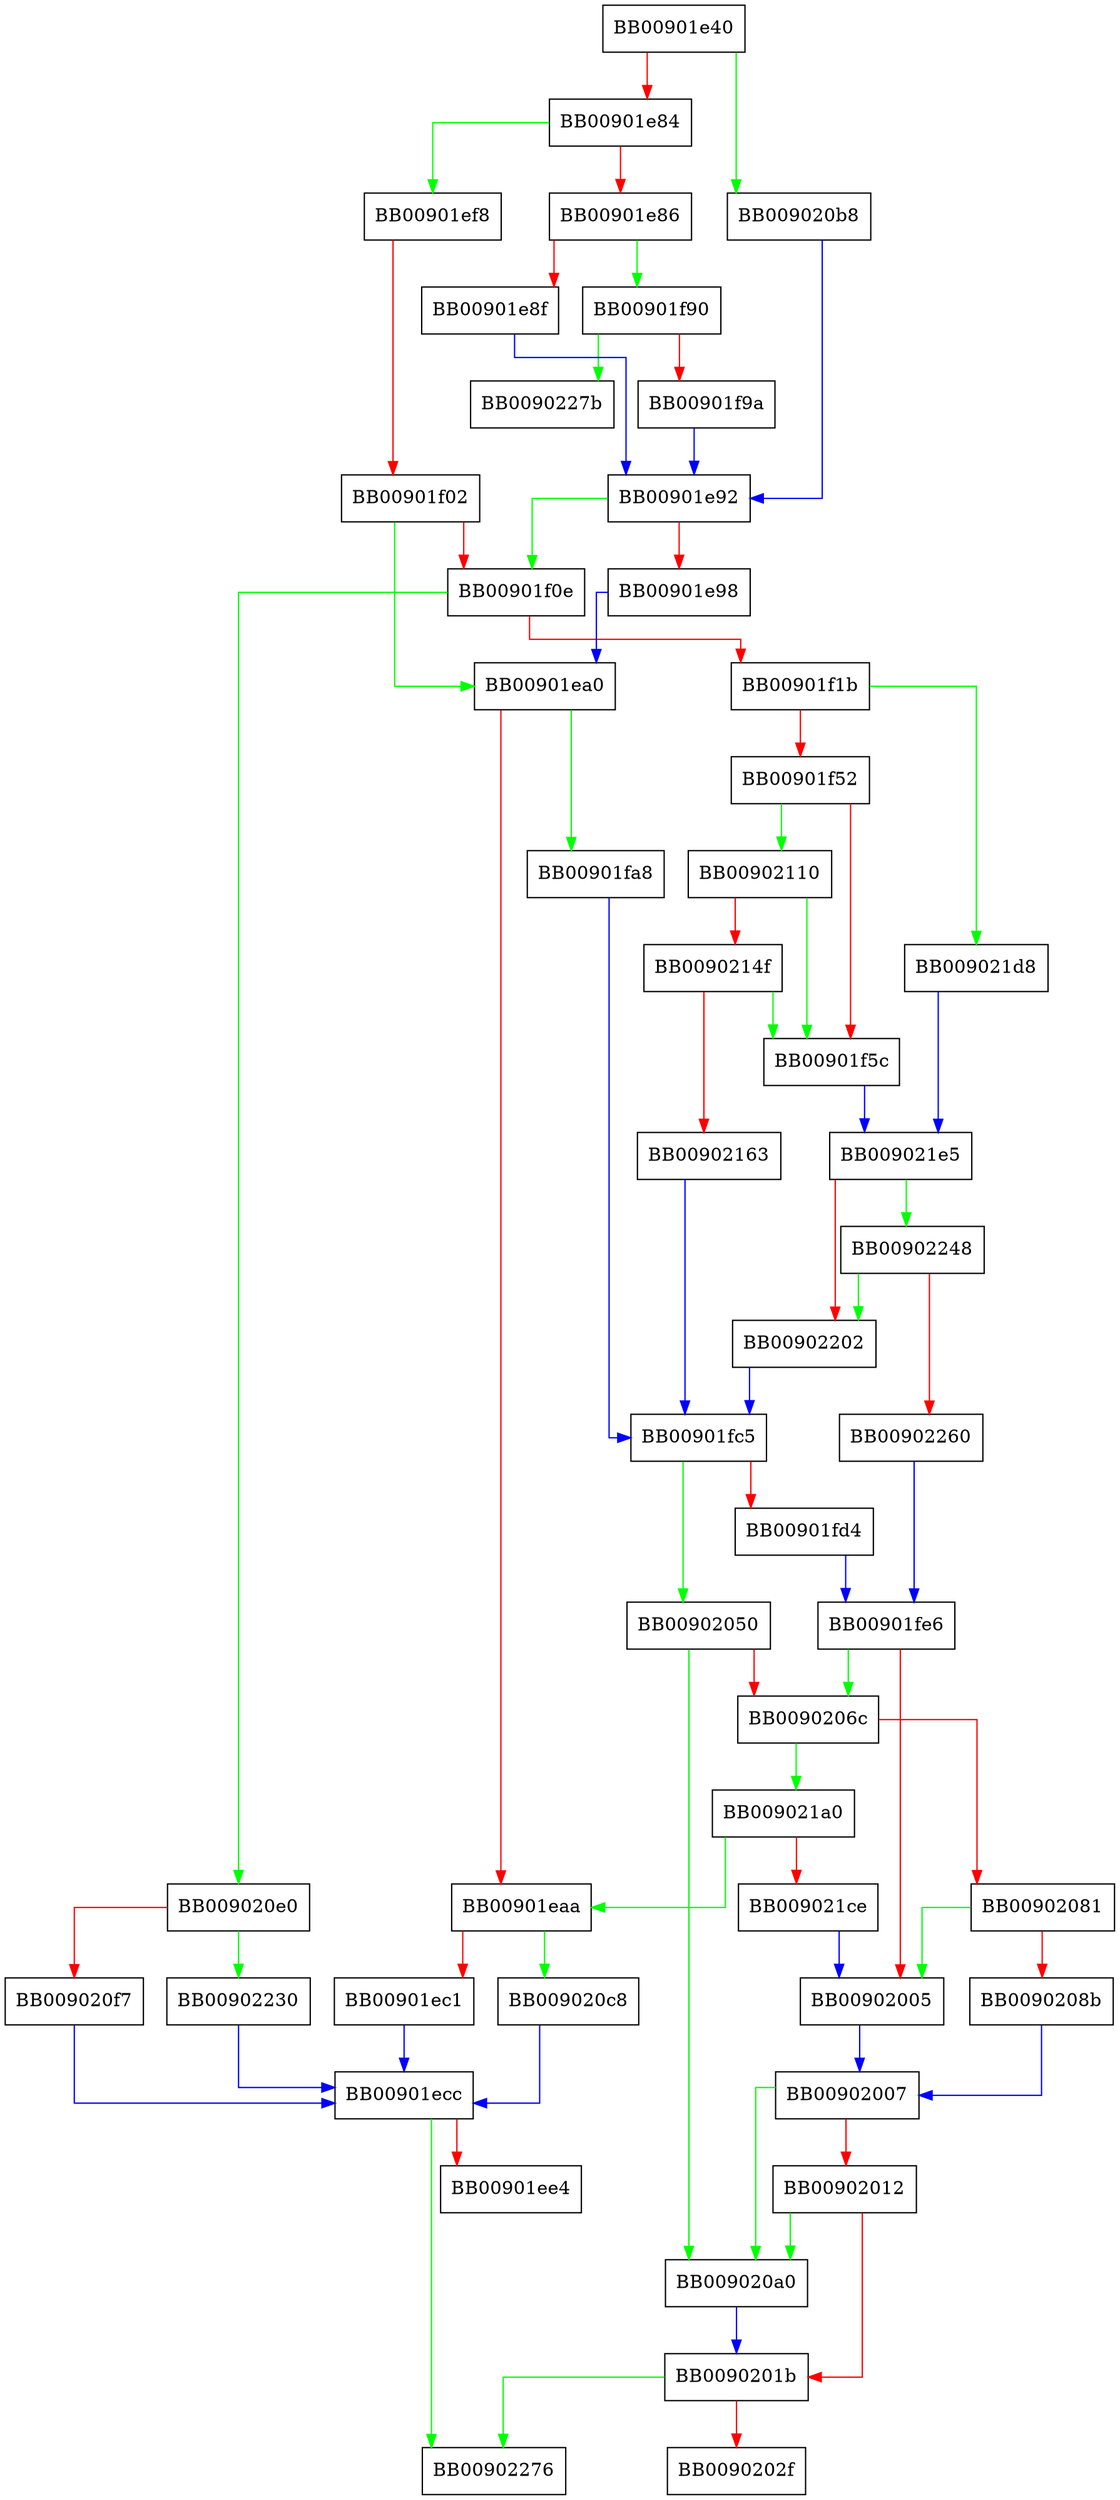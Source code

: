 digraph round_and_return {
  node [shape="box"];
  graph [splines=ortho];
  BB00901e40 -> BB009020b8 [color="green"];
  BB00901e40 -> BB00901e84 [color="red"];
  BB00901e84 -> BB00901ef8 [color="green"];
  BB00901e84 -> BB00901e86 [color="red"];
  BB00901e86 -> BB00901f90 [color="green"];
  BB00901e86 -> BB00901e8f [color="red"];
  BB00901e8f -> BB00901e92 [color="blue"];
  BB00901e92 -> BB00901f0e [color="green"];
  BB00901e92 -> BB00901e98 [color="red"];
  BB00901e98 -> BB00901ea0 [color="blue"];
  BB00901ea0 -> BB00901fa8 [color="green"];
  BB00901ea0 -> BB00901eaa [color="red"];
  BB00901eaa -> BB009020c8 [color="green"];
  BB00901eaa -> BB00901ec1 [color="red"];
  BB00901ec1 -> BB00901ecc [color="blue"];
  BB00901ecc -> BB00902276 [color="green"];
  BB00901ecc -> BB00901ee4 [color="red"];
  BB00901ef8 -> BB00901f02 [color="red"];
  BB00901f02 -> BB00901ea0 [color="green"];
  BB00901f02 -> BB00901f0e [color="red"];
  BB00901f0e -> BB009020e0 [color="green"];
  BB00901f0e -> BB00901f1b [color="red"];
  BB00901f1b -> BB009021d8 [color="green"];
  BB00901f1b -> BB00901f52 [color="red"];
  BB00901f52 -> BB00902110 [color="green"];
  BB00901f52 -> BB00901f5c [color="red"];
  BB00901f5c -> BB009021e5 [color="blue"];
  BB00901f90 -> BB0090227b [color="green"];
  BB00901f90 -> BB00901f9a [color="red"];
  BB00901f9a -> BB00901e92 [color="blue"];
  BB00901fa8 -> BB00901fc5 [color="blue"];
  BB00901fc5 -> BB00902050 [color="green"];
  BB00901fc5 -> BB00901fd4 [color="red"];
  BB00901fd4 -> BB00901fe6 [color="blue"];
  BB00901fe6 -> BB0090206c [color="green"];
  BB00901fe6 -> BB00902005 [color="red"];
  BB00902005 -> BB00902007 [color="blue"];
  BB00902007 -> BB009020a0 [color="green"];
  BB00902007 -> BB00902012 [color="red"];
  BB00902012 -> BB009020a0 [color="green"];
  BB00902012 -> BB0090201b [color="red"];
  BB0090201b -> BB00902276 [color="green"];
  BB0090201b -> BB0090202f [color="red"];
  BB00902050 -> BB009020a0 [color="green"];
  BB00902050 -> BB0090206c [color="red"];
  BB0090206c -> BB009021a0 [color="green"];
  BB0090206c -> BB00902081 [color="red"];
  BB00902081 -> BB00902005 [color="green"];
  BB00902081 -> BB0090208b [color="red"];
  BB0090208b -> BB00902007 [color="blue"];
  BB009020a0 -> BB0090201b [color="blue"];
  BB009020b8 -> BB00901e92 [color="blue"];
  BB009020c8 -> BB00901ecc [color="blue"];
  BB009020e0 -> BB00902230 [color="green"];
  BB009020e0 -> BB009020f7 [color="red"];
  BB009020f7 -> BB00901ecc [color="blue"];
  BB00902110 -> BB00901f5c [color="green"];
  BB00902110 -> BB0090214f [color="red"];
  BB0090214f -> BB00901f5c [color="green"];
  BB0090214f -> BB00902163 [color="red"];
  BB00902163 -> BB00901fc5 [color="blue"];
  BB009021a0 -> BB00901eaa [color="green"];
  BB009021a0 -> BB009021ce [color="red"];
  BB009021ce -> BB00902005 [color="blue"];
  BB009021d8 -> BB009021e5 [color="blue"];
  BB009021e5 -> BB00902248 [color="green"];
  BB009021e5 -> BB00902202 [color="red"];
  BB00902202 -> BB00901fc5 [color="blue"];
  BB00902230 -> BB00901ecc [color="blue"];
  BB00902248 -> BB00902202 [color="green"];
  BB00902248 -> BB00902260 [color="red"];
  BB00902260 -> BB00901fe6 [color="blue"];
}